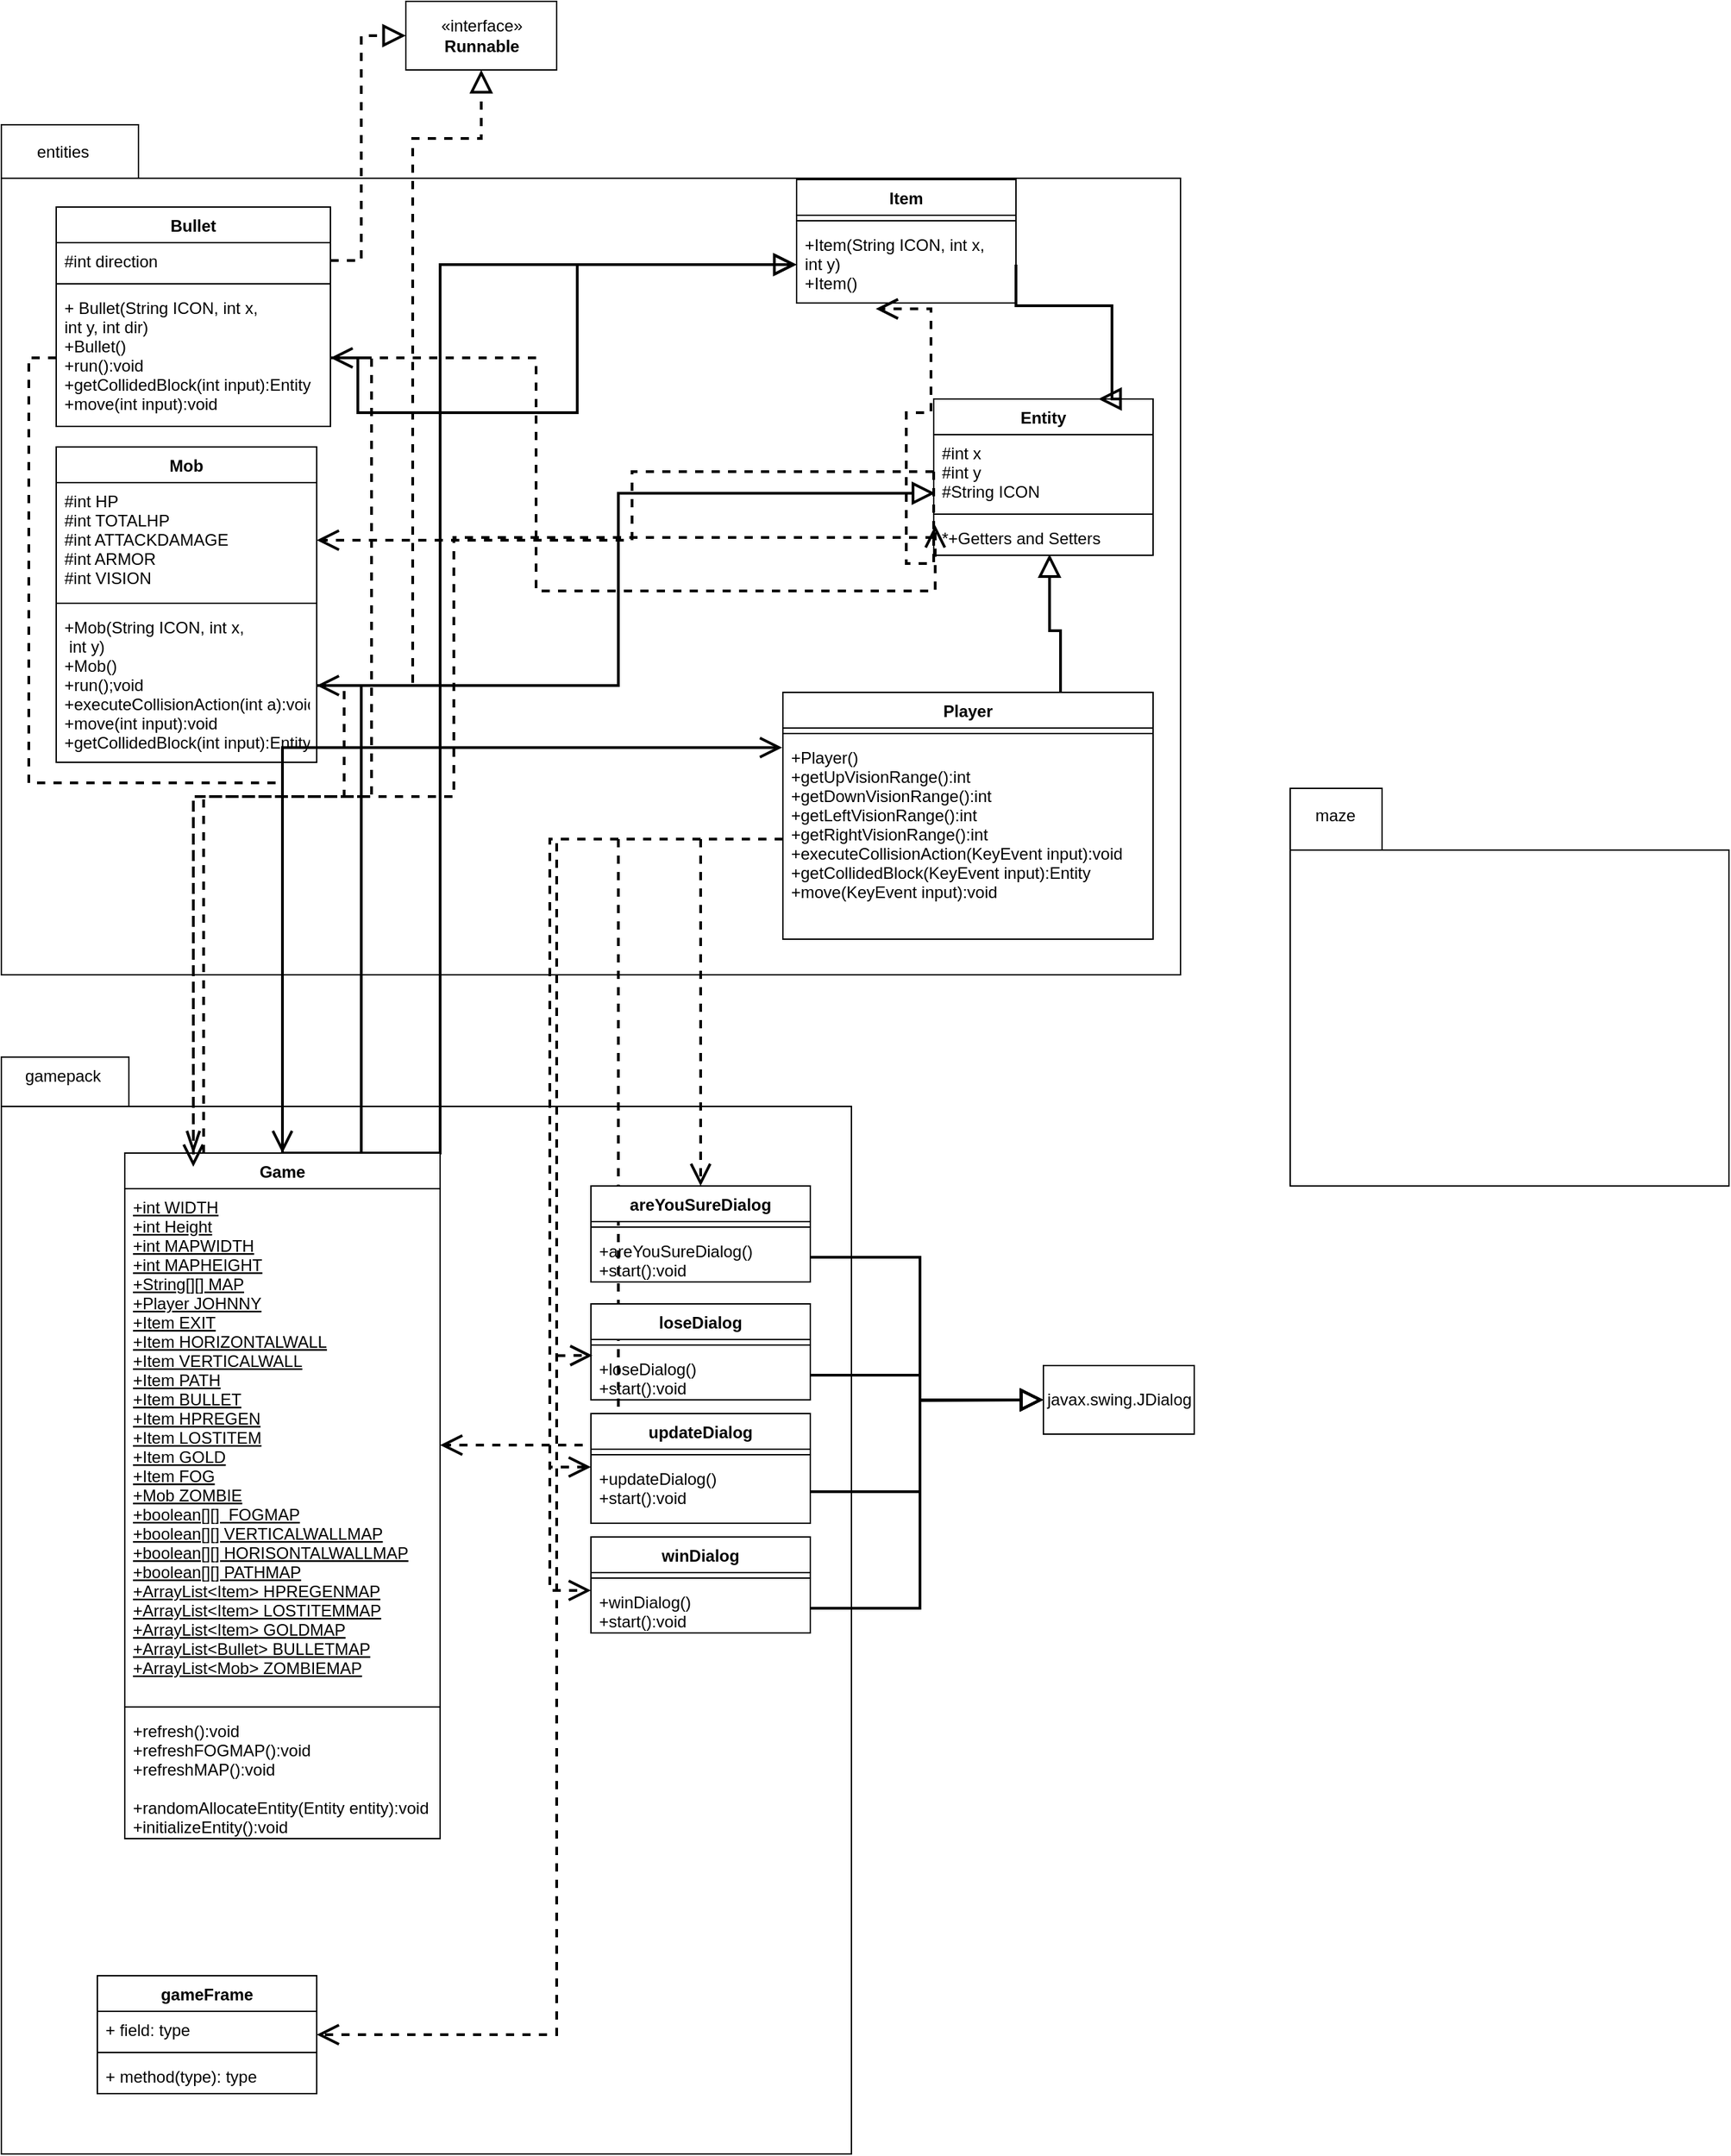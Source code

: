 <mxfile version="12.4.3" type="github" pages="1">
  <diagram id="B9Cvt5agYZ9p2t9ETUK0" name="Page-1">
    <mxGraphModel dx="2317" dy="2388" grid="1" gridSize="10" guides="1" tooltips="1" connect="1" arrows="1" fold="1" page="1" pageScale="1" pageWidth="1027" pageHeight="1169" math="0" shadow="0">
      <root>
        <mxCell id="0"/>
        <mxCell id="1" parent="0"/>
        <mxCell id="mB6jomAD2jCTmLeUliyk-9" value="&lt;p&gt;&lt;br&gt;&lt;/p&gt;" style="shape=folder;fontStyle=1;spacingTop=10;tabWidth=100;tabHeight=39;tabPosition=left;html=1;align=center;" vertex="1" parent="1">
          <mxGeometry x="70" y="-110" width="860" height="620" as="geometry"/>
        </mxCell>
        <mxCell id="mB6jomAD2jCTmLeUliyk-10" value="" style="shape=folder;fontStyle=1;spacingTop=10;tabWidth=67;tabHeight=45;tabPosition=left;html=1;align=center;" vertex="1" parent="1">
          <mxGeometry x="1010" y="374" width="320" height="290" as="geometry"/>
        </mxCell>
        <mxCell id="mB6jomAD2jCTmLeUliyk-11" value="" style="shape=folder;fontStyle=1;spacingTop=10;tabWidth=93;tabHeight=36;tabPosition=left;html=1;" vertex="1" parent="1">
          <mxGeometry x="70" y="570" width="620" height="800" as="geometry"/>
        </mxCell>
        <mxCell id="mB6jomAD2jCTmLeUliyk-17" value="gamepack" style="text;html=1;strokeColor=none;fillColor=none;align=center;verticalAlign=middle;whiteSpace=wrap;rounded=0;" vertex="1" parent="1">
          <mxGeometry x="80" y="574" width="70" height="20" as="geometry"/>
        </mxCell>
        <mxCell id="mB6jomAD2jCTmLeUliyk-18" value="maze" style="text;html=1;strokeColor=none;fillColor=none;align=center;verticalAlign=middle;whiteSpace=wrap;rounded=0;" vertex="1" parent="1">
          <mxGeometry x="1023" y="384" width="40" height="20" as="geometry"/>
        </mxCell>
        <mxCell id="mB6jomAD2jCTmLeUliyk-19" value="entities" style="text;html=1;strokeColor=none;fillColor=none;align=center;verticalAlign=middle;whiteSpace=wrap;rounded=0;" vertex="1" parent="1">
          <mxGeometry x="90" y="-100" width="50" height="20" as="geometry"/>
        </mxCell>
        <mxCell id="mB6jomAD2jCTmLeUliyk-20" value="«interface»&lt;br&gt;&lt;b&gt;Runnable&lt;/b&gt;" style="html=1;" vertex="1" parent="1">
          <mxGeometry x="365" y="-200" width="110" height="50" as="geometry"/>
        </mxCell>
        <mxCell id="mB6jomAD2jCTmLeUliyk-21" value="Bullet" style="swimlane;fontStyle=1;align=center;verticalAlign=top;childLayout=stackLayout;horizontal=1;startSize=26;horizontalStack=0;resizeParent=1;resizeParentMax=0;resizeLast=0;collapsible=1;marginBottom=0;" vertex="1" parent="1">
          <mxGeometry x="110" y="-50" width="200" height="160" as="geometry"/>
        </mxCell>
        <mxCell id="mB6jomAD2jCTmLeUliyk-22" value="#int direction" style="text;strokeColor=none;fillColor=none;align=left;verticalAlign=top;spacingLeft=4;spacingRight=4;overflow=hidden;rotatable=0;points=[[0,0.5],[1,0.5]];portConstraint=eastwest;" vertex="1" parent="mB6jomAD2jCTmLeUliyk-21">
          <mxGeometry y="26" width="200" height="26" as="geometry"/>
        </mxCell>
        <mxCell id="mB6jomAD2jCTmLeUliyk-23" value="" style="line;strokeWidth=1;fillColor=none;align=left;verticalAlign=middle;spacingTop=-1;spacingLeft=3;spacingRight=3;rotatable=0;labelPosition=right;points=[];portConstraint=eastwest;" vertex="1" parent="mB6jomAD2jCTmLeUliyk-21">
          <mxGeometry y="52" width="200" height="8" as="geometry"/>
        </mxCell>
        <mxCell id="mB6jomAD2jCTmLeUliyk-24" value="+ Bullet(String ICON, int x, &#xa;int y, int dir)&#xa;+Bullet()&#xa;+run():void&#xa;+getCollidedBlock(int input):Entity&#xa;+move(int input):void" style="text;strokeColor=none;fillColor=none;align=left;verticalAlign=top;spacingLeft=4;spacingRight=4;overflow=hidden;rotatable=0;points=[[0,0.5],[1,0.5]];portConstraint=eastwest;" vertex="1" parent="mB6jomAD2jCTmLeUliyk-21">
          <mxGeometry y="60" width="200" height="100" as="geometry"/>
        </mxCell>
        <mxCell id="mB6jomAD2jCTmLeUliyk-25" style="edgeStyle=orthogonalEdgeStyle;rounded=0;orthogonalLoop=1;jettySize=auto;html=1;exitX=1;exitY=0.5;exitDx=0;exitDy=0;entryX=0;entryY=0.5;entryDx=0;entryDy=0;dashed=1;endArrow=block;endFill=0;jumpSize=6;targetPerimeterSpacing=0;endSize=12;strokeWidth=2;" edge="1" parent="1" source="mB6jomAD2jCTmLeUliyk-22" target="mB6jomAD2jCTmLeUliyk-20">
          <mxGeometry relative="1" as="geometry"/>
        </mxCell>
        <mxCell id="mB6jomAD2jCTmLeUliyk-28" value="Item" style="swimlane;fontStyle=1;align=center;verticalAlign=top;childLayout=stackLayout;horizontal=1;startSize=26;horizontalStack=0;resizeParent=1;resizeParentMax=0;resizeLast=0;collapsible=1;marginBottom=0;" vertex="1" parent="1">
          <mxGeometry x="650" y="-70" width="160" height="90" as="geometry"/>
        </mxCell>
        <mxCell id="mB6jomAD2jCTmLeUliyk-30" value="" style="line;strokeWidth=1;fillColor=none;align=left;verticalAlign=middle;spacingTop=-1;spacingLeft=3;spacingRight=3;rotatable=0;labelPosition=right;points=[];portConstraint=eastwest;" vertex="1" parent="mB6jomAD2jCTmLeUliyk-28">
          <mxGeometry y="26" width="160" height="8" as="geometry"/>
        </mxCell>
        <mxCell id="mB6jomAD2jCTmLeUliyk-31" value="+Item(String ICON, int x,&#xa;int y)&#xa;+Item()" style="text;strokeColor=none;fillColor=none;align=left;verticalAlign=top;spacingLeft=4;spacingRight=4;overflow=hidden;rotatable=0;points=[[0,0.5],[1,0.5]];portConstraint=eastwest;" vertex="1" parent="mB6jomAD2jCTmLeUliyk-28">
          <mxGeometry y="34" width="160" height="56" as="geometry"/>
        </mxCell>
        <mxCell id="mB6jomAD2jCTmLeUliyk-33" style="edgeStyle=orthogonalEdgeStyle;rounded=0;jumpSize=6;orthogonalLoop=1;jettySize=auto;html=1;exitX=1;exitY=0.5;exitDx=0;exitDy=0;endArrow=block;endFill=0;endSize=12;targetPerimeterSpacing=0;strokeWidth=2;" edge="1" parent="1" source="mB6jomAD2jCTmLeUliyk-24" target="mB6jomAD2jCTmLeUliyk-31">
          <mxGeometry relative="1" as="geometry">
            <mxPoint x="400" y="140" as="targetPoint"/>
            <Array as="points">
              <mxPoint x="330" y="60"/>
              <mxPoint x="330" y="100"/>
              <mxPoint x="490" y="100"/>
            </Array>
          </mxGeometry>
        </mxCell>
        <mxCell id="mB6jomAD2jCTmLeUliyk-93" style="edgeStyle=orthogonalEdgeStyle;rounded=0;jumpSize=6;orthogonalLoop=1;jettySize=auto;html=1;exitX=0.5;exitY=0;exitDx=0;exitDy=0;entryX=-0.002;entryY=0.043;entryDx=0;entryDy=0;entryPerimeter=0;endArrow=open;endFill=0;endSize=12;targetPerimeterSpacing=0;strokeWidth=2;" edge="1" parent="1" source="mB6jomAD2jCTmLeUliyk-34" target="mB6jomAD2jCTmLeUliyk-60">
          <mxGeometry relative="1" as="geometry"/>
        </mxCell>
        <mxCell id="mB6jomAD2jCTmLeUliyk-95" style="edgeStyle=orthogonalEdgeStyle;rounded=0;jumpSize=6;orthogonalLoop=1;jettySize=auto;html=1;exitX=0.5;exitY=0;exitDx=0;exitDy=0;endArrow=open;endFill=0;endSize=12;targetPerimeterSpacing=0;strokeWidth=2;" edge="1" parent="1" source="mB6jomAD2jCTmLeUliyk-34" target="mB6jomAD2jCTmLeUliyk-31">
          <mxGeometry relative="1" as="geometry">
            <Array as="points">
              <mxPoint x="390" y="640"/>
              <mxPoint x="390" y="-8"/>
            </Array>
          </mxGeometry>
        </mxCell>
        <mxCell id="mB6jomAD2jCTmLeUliyk-96" style="edgeStyle=orthogonalEdgeStyle;rounded=0;jumpSize=6;orthogonalLoop=1;jettySize=auto;html=1;exitX=0.75;exitY=0;exitDx=0;exitDy=0;endArrow=open;endFill=0;endSize=12;targetPerimeterSpacing=0;strokeWidth=2;" edge="1" parent="1" source="mB6jomAD2jCTmLeUliyk-34" target="mB6jomAD2jCTmLeUliyk-48">
          <mxGeometry relative="1" as="geometry"/>
        </mxCell>
        <mxCell id="mB6jomAD2jCTmLeUliyk-97" style="edgeStyle=orthogonalEdgeStyle;rounded=0;jumpSize=6;orthogonalLoop=1;jettySize=auto;html=1;exitX=0.25;exitY=0;exitDx=0;exitDy=0;endArrow=open;endFill=0;endSize=12;targetPerimeterSpacing=0;strokeWidth=2;dashed=1;" edge="1" parent="1" source="mB6jomAD2jCTmLeUliyk-34" target="mB6jomAD2jCTmLeUliyk-24">
          <mxGeometry relative="1" as="geometry"/>
        </mxCell>
        <mxCell id="mB6jomAD2jCTmLeUliyk-34" value="Game" style="swimlane;fontStyle=1;align=center;verticalAlign=top;childLayout=stackLayout;horizontal=1;startSize=26;horizontalStack=0;resizeParent=1;resizeParentMax=0;resizeLast=0;collapsible=1;marginBottom=0;" vertex="1" parent="1">
          <mxGeometry x="160" y="640" width="230" height="500" as="geometry"/>
        </mxCell>
        <mxCell id="mB6jomAD2jCTmLeUliyk-35" value="+int WIDTH&#xa;+int Height&#xa;+int MAPWIDTH&#xa;+int MAPHEIGHT&#xa;+String[][] MAP&#xa;+Player JOHNNY&#xa;+Item EXIT&#xa;+Item HORIZONTALWALL&#xa;+Item VERTICALWALL&#xa;+Item PATH&#xa;+Item BULLET&#xa;+Item HPREGEN&#xa;+Item LOSTITEM&#xa;+Item GOLD&#xa;+Item FOG&#xa;+Mob ZOMBIE&#xa;+boolean[][]  FOGMAP&#xa;+boolean[][] VERTICALWALLMAP&#xa;+boolean[][] HORISONTALWALLMAP&#xa;+boolean[][] PATHMAP&#xa;+ArrayList&lt;Item&gt; HPREGENMAP&#xa;+ArrayList&lt;Item&gt; LOSTITEMMAP&#xa;+ArrayList&lt;Item&gt; GOLDMAP&#xa;+ArrayList&lt;Bullet&gt; BULLETMAP&#xa;+ArrayList&lt;Mob&gt; ZOMBIEMAP" style="text;strokeColor=none;fillColor=none;align=left;verticalAlign=top;spacingLeft=4;spacingRight=4;overflow=hidden;rotatable=0;points=[[0,0.5],[1,0.5]];portConstraint=eastwest;fontStyle=4" vertex="1" parent="mB6jomAD2jCTmLeUliyk-34">
          <mxGeometry y="26" width="230" height="374" as="geometry"/>
        </mxCell>
        <mxCell id="mB6jomAD2jCTmLeUliyk-36" value="" style="line;strokeWidth=1;fillColor=none;align=left;verticalAlign=middle;spacingTop=-1;spacingLeft=3;spacingRight=3;rotatable=0;labelPosition=right;points=[];portConstraint=eastwest;" vertex="1" parent="mB6jomAD2jCTmLeUliyk-34">
          <mxGeometry y="400" width="230" height="8" as="geometry"/>
        </mxCell>
        <mxCell id="mB6jomAD2jCTmLeUliyk-37" value="+refresh():void&#xa;+refreshFOGMAP():void&#xa;+refreshMAP():void&#xa;&#xa;+randomAllocateEntity(Entity entity):void&#xa;+initializeEntity():void" style="text;strokeColor=none;fillColor=none;align=left;verticalAlign=top;spacingLeft=4;spacingRight=4;overflow=hidden;rotatable=0;points=[[0,0.5],[1,0.5]];portConstraint=eastwest;fontStyle=0" vertex="1" parent="mB6jomAD2jCTmLeUliyk-34">
          <mxGeometry y="408" width="230" height="92" as="geometry"/>
        </mxCell>
        <mxCell id="mB6jomAD2jCTmLeUliyk-38" style="edgeStyle=orthogonalEdgeStyle;rounded=0;jumpSize=6;orthogonalLoop=1;jettySize=auto;html=1;exitX=0;exitY=0.5;exitDx=0;exitDy=0;endArrow=open;endFill=0;endSize=12;targetPerimeterSpacing=0;strokeWidth=2;dashed=1;" edge="1" parent="1" source="mB6jomAD2jCTmLeUliyk-24" target="mB6jomAD2jCTmLeUliyk-34">
          <mxGeometry relative="1" as="geometry"/>
        </mxCell>
        <mxCell id="mB6jomAD2jCTmLeUliyk-39" value="Entity" style="swimlane;fontStyle=1;align=center;verticalAlign=top;childLayout=stackLayout;horizontal=1;startSize=26;horizontalStack=0;resizeParent=1;resizeParentMax=0;resizeLast=0;collapsible=1;marginBottom=0;" vertex="1" parent="1">
          <mxGeometry x="750" y="90" width="160" height="114" as="geometry"/>
        </mxCell>
        <mxCell id="mB6jomAD2jCTmLeUliyk-40" value="#int x&#xa;#int y&#xa;#String ICON" style="text;strokeColor=none;fillColor=none;align=left;verticalAlign=top;spacingLeft=4;spacingRight=4;overflow=hidden;rotatable=0;points=[[0,0.5],[1,0.5]];portConstraint=eastwest;" vertex="1" parent="mB6jomAD2jCTmLeUliyk-39">
          <mxGeometry y="26" width="160" height="54" as="geometry"/>
        </mxCell>
        <mxCell id="mB6jomAD2jCTmLeUliyk-41" value="" style="line;strokeWidth=1;fillColor=none;align=left;verticalAlign=middle;spacingTop=-1;spacingLeft=3;spacingRight=3;rotatable=0;labelPosition=right;points=[];portConstraint=eastwest;" vertex="1" parent="mB6jomAD2jCTmLeUliyk-39">
          <mxGeometry y="80" width="160" height="8" as="geometry"/>
        </mxCell>
        <mxCell id="mB6jomAD2jCTmLeUliyk-42" value="*+Getters and Setters" style="text;strokeColor=none;fillColor=none;align=left;verticalAlign=top;spacingLeft=4;spacingRight=4;overflow=hidden;rotatable=0;points=[[0,0.5],[1,0.5]];portConstraint=eastwest;" vertex="1" parent="mB6jomAD2jCTmLeUliyk-39">
          <mxGeometry y="88" width="160" height="26" as="geometry"/>
        </mxCell>
        <mxCell id="mB6jomAD2jCTmLeUliyk-43" style="edgeStyle=orthogonalEdgeStyle;rounded=0;jumpSize=6;orthogonalLoop=1;jettySize=auto;html=1;exitX=0;exitY=0.5;exitDx=0;exitDy=0;entryX=0.361;entryY=1.077;entryDx=0;entryDy=0;dashed=1;endArrow=open;endFill=0;endSize=12;targetPerimeterSpacing=0;strokeWidth=2;entryPerimeter=0;" edge="1" parent="1" source="mB6jomAD2jCTmLeUliyk-40" target="mB6jomAD2jCTmLeUliyk-31">
          <mxGeometry relative="1" as="geometry">
            <Array as="points">
              <mxPoint x="750" y="210"/>
              <mxPoint x="730" y="210"/>
              <mxPoint x="730" y="100"/>
              <mxPoint x="748" y="100"/>
              <mxPoint x="748" y="24"/>
            </Array>
          </mxGeometry>
        </mxCell>
        <mxCell id="mB6jomAD2jCTmLeUliyk-44" style="edgeStyle=orthogonalEdgeStyle;rounded=0;jumpSize=6;orthogonalLoop=1;jettySize=auto;html=1;exitX=0;exitY=0.5;exitDx=0;exitDy=0;dashed=1;endArrow=open;endFill=0;endSize=12;targetPerimeterSpacing=0;strokeWidth=2;" edge="1" parent="1" source="mB6jomAD2jCTmLeUliyk-42">
          <mxGeometry relative="1" as="geometry">
            <mxPoint x="210" y="650" as="targetPoint"/>
            <Array as="points">
              <mxPoint x="400" y="380"/>
              <mxPoint x="210" y="380"/>
            </Array>
          </mxGeometry>
        </mxCell>
        <mxCell id="mB6jomAD2jCTmLeUliyk-45" value="Mob" style="swimlane;fontStyle=1;align=center;verticalAlign=top;childLayout=stackLayout;horizontal=1;startSize=26;horizontalStack=0;resizeParent=1;resizeParentMax=0;resizeLast=0;collapsible=1;marginBottom=0;" vertex="1" parent="1">
          <mxGeometry x="110" y="125" width="190" height="230" as="geometry"/>
        </mxCell>
        <mxCell id="mB6jomAD2jCTmLeUliyk-46" value="#int HP&#xa;#int TOTALHP&#xa;#int ATTACKDAMAGE&#xa;#int ARMOR&#xa;#int VISION" style="text;strokeColor=none;fillColor=none;align=left;verticalAlign=top;spacingLeft=4;spacingRight=4;overflow=hidden;rotatable=0;points=[[0,0.5],[1,0.5]];portConstraint=eastwest;" vertex="1" parent="mB6jomAD2jCTmLeUliyk-45">
          <mxGeometry y="26" width="190" height="84" as="geometry"/>
        </mxCell>
        <mxCell id="mB6jomAD2jCTmLeUliyk-47" value="" style="line;strokeWidth=1;fillColor=none;align=left;verticalAlign=middle;spacingTop=-1;spacingLeft=3;spacingRight=3;rotatable=0;labelPosition=right;points=[];portConstraint=eastwest;" vertex="1" parent="mB6jomAD2jCTmLeUliyk-45">
          <mxGeometry y="110" width="190" height="8" as="geometry"/>
        </mxCell>
        <mxCell id="mB6jomAD2jCTmLeUliyk-48" value="+Mob(String ICON, int x,&#xa; int y)&#xa;+Mob()&#xa;+run();void&#xa;+executeCollisionAction(int a):void&#xa;+move(int input):void&#xa;+getCollidedBlock(int input):Entity" style="text;strokeColor=none;fillColor=none;align=left;verticalAlign=top;spacingLeft=4;spacingRight=4;overflow=hidden;rotatable=0;points=[[0,0.5],[1,0.5]];portConstraint=eastwest;" vertex="1" parent="mB6jomAD2jCTmLeUliyk-45">
          <mxGeometry y="118" width="190" height="112" as="geometry"/>
        </mxCell>
        <mxCell id="mB6jomAD2jCTmLeUliyk-49" style="edgeStyle=orthogonalEdgeStyle;rounded=0;jumpSize=6;orthogonalLoop=1;jettySize=auto;html=1;exitX=0;exitY=0.5;exitDx=0;exitDy=0;entryX=1;entryY=0.5;entryDx=0;entryDy=0;dashed=1;endArrow=open;endFill=0;endSize=12;targetPerimeterSpacing=0;strokeWidth=2;" edge="1" parent="1" source="mB6jomAD2jCTmLeUliyk-40" target="mB6jomAD2jCTmLeUliyk-46">
          <mxGeometry relative="1" as="geometry"/>
        </mxCell>
        <mxCell id="mB6jomAD2jCTmLeUliyk-51" style="edgeStyle=orthogonalEdgeStyle;rounded=0;jumpSize=6;orthogonalLoop=1;jettySize=auto;html=1;exitX=1;exitY=0.5;exitDx=0;exitDy=0;entryX=0.75;entryY=0;entryDx=0;entryDy=0;endArrow=block;endFill=0;endSize=12;targetPerimeterSpacing=0;strokeWidth=2;" edge="1" parent="1" source="mB6jomAD2jCTmLeUliyk-31" target="mB6jomAD2jCTmLeUliyk-39">
          <mxGeometry relative="1" as="geometry">
            <mxPoint x="560" y="140" as="sourcePoint"/>
            <Array as="points">
              <mxPoint x="880" y="22"/>
            </Array>
          </mxGeometry>
        </mxCell>
        <mxCell id="mB6jomAD2jCTmLeUliyk-52" style="edgeStyle=orthogonalEdgeStyle;rounded=0;jumpSize=6;orthogonalLoop=1;jettySize=auto;html=1;exitX=1;exitY=0.5;exitDx=0;exitDy=0;entryX=0.007;entryY=0.158;entryDx=0;entryDy=0;entryPerimeter=0;endArrow=open;endFill=0;endSize=12;targetPerimeterSpacing=0;strokeWidth=2;dashed=1;" edge="1" parent="1" source="mB6jomAD2jCTmLeUliyk-24" target="mB6jomAD2jCTmLeUliyk-42">
          <mxGeometry relative="1" as="geometry">
            <Array as="points">
              <mxPoint x="460" y="60"/>
              <mxPoint x="460" y="230"/>
              <mxPoint x="751" y="230"/>
            </Array>
          </mxGeometry>
        </mxCell>
        <mxCell id="mB6jomAD2jCTmLeUliyk-53" style="edgeStyle=orthogonalEdgeStyle;rounded=0;jumpSize=6;orthogonalLoop=1;jettySize=auto;html=1;exitX=1;exitY=0.5;exitDx=0;exitDy=0;dashed=1;endArrow=openThin;endFill=0;endSize=12;targetPerimeterSpacing=0;strokeWidth=2;" edge="1" parent="1" source="mB6jomAD2jCTmLeUliyk-48" target="mB6jomAD2jCTmLeUliyk-34">
          <mxGeometry relative="1" as="geometry">
            <mxPoint x="210" y="650" as="targetPoint"/>
            <Array as="points">
              <mxPoint x="320" y="299"/>
              <mxPoint x="320" y="380"/>
              <mxPoint x="210" y="380"/>
            </Array>
          </mxGeometry>
        </mxCell>
        <mxCell id="mB6jomAD2jCTmLeUliyk-55" style="edgeStyle=orthogonalEdgeStyle;rounded=0;jumpSize=6;orthogonalLoop=1;jettySize=auto;html=1;exitX=1;exitY=0.5;exitDx=0;exitDy=0;entryX=0.007;entryY=0.792;entryDx=0;entryDy=0;entryPerimeter=0;endArrow=block;endFill=0;endSize=12;targetPerimeterSpacing=0;strokeWidth=2;" edge="1" parent="1" source="mB6jomAD2jCTmLeUliyk-48" target="mB6jomAD2jCTmLeUliyk-40">
          <mxGeometry relative="1" as="geometry"/>
        </mxCell>
        <mxCell id="mB6jomAD2jCTmLeUliyk-56" style="edgeStyle=orthogonalEdgeStyle;rounded=0;jumpSize=6;orthogonalLoop=1;jettySize=auto;html=1;exitX=1;exitY=0.5;exitDx=0;exitDy=0;entryX=0.5;entryY=1;entryDx=0;entryDy=0;endArrow=block;endFill=0;endSize=12;targetPerimeterSpacing=0;strokeWidth=2;dashed=1;" edge="1" parent="1" source="mB6jomAD2jCTmLeUliyk-48" target="mB6jomAD2jCTmLeUliyk-20">
          <mxGeometry relative="1" as="geometry">
            <Array as="points">
              <mxPoint x="370" y="299"/>
              <mxPoint x="370" y="-100"/>
              <mxPoint x="420" y="-100"/>
            </Array>
          </mxGeometry>
        </mxCell>
        <mxCell id="mB6jomAD2jCTmLeUliyk-87" style="edgeStyle=orthogonalEdgeStyle;rounded=0;jumpSize=6;orthogonalLoop=1;jettySize=auto;html=1;exitX=0.75;exitY=0;exitDx=0;exitDy=0;entryX=0.528;entryY=0.97;entryDx=0;entryDy=0;entryPerimeter=0;endArrow=block;endFill=0;endSize=12;targetPerimeterSpacing=0;strokeWidth=2;" edge="1" parent="1" source="mB6jomAD2jCTmLeUliyk-57" target="mB6jomAD2jCTmLeUliyk-42">
          <mxGeometry relative="1" as="geometry"/>
        </mxCell>
        <mxCell id="mB6jomAD2jCTmLeUliyk-57" value="Player" style="swimlane;fontStyle=1;align=center;verticalAlign=top;childLayout=stackLayout;horizontal=1;startSize=26;horizontalStack=0;resizeParent=1;resizeParentMax=0;resizeLast=0;collapsible=1;marginBottom=0;" vertex="1" parent="1">
          <mxGeometry x="640" y="304" width="270" height="180" as="geometry"/>
        </mxCell>
        <mxCell id="mB6jomAD2jCTmLeUliyk-59" value="" style="line;strokeWidth=1;fillColor=none;align=left;verticalAlign=middle;spacingTop=-1;spacingLeft=3;spacingRight=3;rotatable=0;labelPosition=right;points=[];portConstraint=eastwest;" vertex="1" parent="mB6jomAD2jCTmLeUliyk-57">
          <mxGeometry y="26" width="270" height="8" as="geometry"/>
        </mxCell>
        <mxCell id="mB6jomAD2jCTmLeUliyk-60" value="+Player()&#xa;+getUpVisionRange():int&#xa;+getDownVisionRange():int&#xa;+getLeftVisionRange():int&#xa;+getRightVisionRange():int&#xa;+executeCollisionAction(KeyEvent input):void&#xa;+getCollidedBlock(KeyEvent input):Entity&#xa;+move(KeyEvent input):void" style="text;strokeColor=none;fillColor=none;align=left;verticalAlign=top;spacingLeft=4;spacingRight=4;overflow=hidden;rotatable=0;points=[[0,0.5],[1,0.5]];portConstraint=eastwest;" vertex="1" parent="mB6jomAD2jCTmLeUliyk-57">
          <mxGeometry y="34" width="270" height="146" as="geometry"/>
        </mxCell>
        <mxCell id="mB6jomAD2jCTmLeUliyk-61" style="edgeStyle=orthogonalEdgeStyle;rounded=0;jumpSize=6;orthogonalLoop=1;jettySize=auto;html=1;exitX=0;exitY=0.5;exitDx=0;exitDy=0;entryX=1;entryY=0.5;entryDx=0;entryDy=0;dashed=1;endArrow=open;endFill=0;endSize=12;targetPerimeterSpacing=0;strokeWidth=2;" edge="1" parent="1" source="mB6jomAD2jCTmLeUliyk-60" target="mB6jomAD2jCTmLeUliyk-35">
          <mxGeometry relative="1" as="geometry"/>
        </mxCell>
        <mxCell id="mB6jomAD2jCTmLeUliyk-62" value="areYouSureDialog" style="swimlane;fontStyle=1;align=center;verticalAlign=top;childLayout=stackLayout;horizontal=1;startSize=26;horizontalStack=0;resizeParent=1;resizeParentMax=0;resizeLast=0;collapsible=1;marginBottom=0;" vertex="1" parent="1">
          <mxGeometry x="500" y="664" width="160" height="70" as="geometry"/>
        </mxCell>
        <mxCell id="mB6jomAD2jCTmLeUliyk-64" value="" style="line;strokeWidth=1;fillColor=none;align=left;verticalAlign=middle;spacingTop=-1;spacingLeft=3;spacingRight=3;rotatable=0;labelPosition=right;points=[];portConstraint=eastwest;" vertex="1" parent="mB6jomAD2jCTmLeUliyk-62">
          <mxGeometry y="26" width="160" height="8" as="geometry"/>
        </mxCell>
        <mxCell id="mB6jomAD2jCTmLeUliyk-65" value="+areYouSureDialog()&#xa;+start():void" style="text;strokeColor=none;fillColor=none;align=left;verticalAlign=top;spacingLeft=4;spacingRight=4;overflow=hidden;rotatable=0;points=[[0,0.5],[1,0.5]];portConstraint=eastwest;" vertex="1" parent="mB6jomAD2jCTmLeUliyk-62">
          <mxGeometry y="34" width="160" height="36" as="geometry"/>
        </mxCell>
        <mxCell id="mB6jomAD2jCTmLeUliyk-66" style="edgeStyle=orthogonalEdgeStyle;rounded=0;jumpSize=6;orthogonalLoop=1;jettySize=auto;html=1;exitX=0;exitY=0.5;exitDx=0;exitDy=0;entryX=0.5;entryY=0;entryDx=0;entryDy=0;dashed=1;endArrow=open;endFill=0;endSize=12;targetPerimeterSpacing=0;strokeWidth=2;" edge="1" parent="1" source="mB6jomAD2jCTmLeUliyk-60" target="mB6jomAD2jCTmLeUliyk-62">
          <mxGeometry relative="1" as="geometry"/>
        </mxCell>
        <mxCell id="mB6jomAD2jCTmLeUliyk-67" value="loseDialog&#xa;" style="swimlane;fontStyle=1;align=center;verticalAlign=top;childLayout=stackLayout;horizontal=1;startSize=26;horizontalStack=0;resizeParent=1;resizeParentMax=0;resizeLast=0;collapsible=1;marginBottom=0;" vertex="1" parent="1">
          <mxGeometry x="500" y="750" width="160" height="70" as="geometry"/>
        </mxCell>
        <mxCell id="mB6jomAD2jCTmLeUliyk-69" value="" style="line;strokeWidth=1;fillColor=none;align=left;verticalAlign=middle;spacingTop=-1;spacingLeft=3;spacingRight=3;rotatable=0;labelPosition=right;points=[];portConstraint=eastwest;" vertex="1" parent="mB6jomAD2jCTmLeUliyk-67">
          <mxGeometry y="26" width="160" height="8" as="geometry"/>
        </mxCell>
        <mxCell id="mB6jomAD2jCTmLeUliyk-70" value="+loseDialog()&#xa;+start():void" style="text;strokeColor=none;fillColor=none;align=left;verticalAlign=top;spacingLeft=4;spacingRight=4;overflow=hidden;rotatable=0;points=[[0,0.5],[1,0.5]];portConstraint=eastwest;" vertex="1" parent="mB6jomAD2jCTmLeUliyk-67">
          <mxGeometry y="34" width="160" height="36" as="geometry"/>
        </mxCell>
        <mxCell id="mB6jomAD2jCTmLeUliyk-71" style="edgeStyle=orthogonalEdgeStyle;rounded=0;jumpSize=6;orthogonalLoop=1;jettySize=auto;html=1;exitX=0;exitY=0.5;exitDx=0;exitDy=0;dashed=1;endArrow=open;endFill=0;endSize=12;targetPerimeterSpacing=0;strokeWidth=2;entryX=0.007;entryY=0.102;entryDx=0;entryDy=0;entryPerimeter=0;" edge="1" parent="1" source="mB6jomAD2jCTmLeUliyk-60" target="mB6jomAD2jCTmLeUliyk-70">
          <mxGeometry relative="1" as="geometry">
            <mxPoint x="500" y="820" as="targetPoint"/>
            <Array as="points">
              <mxPoint x="470" y="411"/>
              <mxPoint x="470" y="788"/>
            </Array>
          </mxGeometry>
        </mxCell>
        <mxCell id="mB6jomAD2jCTmLeUliyk-72" value="gameFrame" style="swimlane;fontStyle=1;align=center;verticalAlign=top;childLayout=stackLayout;horizontal=1;startSize=26;horizontalStack=0;resizeParent=1;resizeParentMax=0;resizeLast=0;collapsible=1;marginBottom=0;" vertex="1" parent="1">
          <mxGeometry x="140" y="1240" width="160" height="86" as="geometry"/>
        </mxCell>
        <mxCell id="mB6jomAD2jCTmLeUliyk-73" value="+ field: type" style="text;strokeColor=none;fillColor=none;align=left;verticalAlign=top;spacingLeft=4;spacingRight=4;overflow=hidden;rotatable=0;points=[[0,0.5],[1,0.5]];portConstraint=eastwest;" vertex="1" parent="mB6jomAD2jCTmLeUliyk-72">
          <mxGeometry y="26" width="160" height="26" as="geometry"/>
        </mxCell>
        <mxCell id="mB6jomAD2jCTmLeUliyk-74" value="" style="line;strokeWidth=1;fillColor=none;align=left;verticalAlign=middle;spacingTop=-1;spacingLeft=3;spacingRight=3;rotatable=0;labelPosition=right;points=[];portConstraint=eastwest;" vertex="1" parent="mB6jomAD2jCTmLeUliyk-72">
          <mxGeometry y="52" width="160" height="8" as="geometry"/>
        </mxCell>
        <mxCell id="mB6jomAD2jCTmLeUliyk-75" value="+ method(type): type" style="text;strokeColor=none;fillColor=none;align=left;verticalAlign=top;spacingLeft=4;spacingRight=4;overflow=hidden;rotatable=0;points=[[0,0.5],[1,0.5]];portConstraint=eastwest;" vertex="1" parent="mB6jomAD2jCTmLeUliyk-72">
          <mxGeometry y="60" width="160" height="26" as="geometry"/>
        </mxCell>
        <mxCell id="mB6jomAD2jCTmLeUliyk-76" style="edgeStyle=orthogonalEdgeStyle;rounded=0;jumpSize=6;orthogonalLoop=1;jettySize=auto;html=1;exitX=0;exitY=0.5;exitDx=0;exitDy=0;entryX=1;entryY=0.5;entryDx=0;entryDy=0;dashed=1;endArrow=open;endFill=0;endSize=12;targetPerimeterSpacing=0;strokeWidth=2;" edge="1" parent="1" source="mB6jomAD2jCTmLeUliyk-60" target="mB6jomAD2jCTmLeUliyk-72">
          <mxGeometry relative="1" as="geometry"/>
        </mxCell>
        <mxCell id="mB6jomAD2jCTmLeUliyk-77" value="updateDialog" style="swimlane;fontStyle=1;align=center;verticalAlign=top;childLayout=stackLayout;horizontal=1;startSize=26;horizontalStack=0;resizeParent=1;resizeParentMax=0;resizeLast=0;collapsible=1;marginBottom=0;" vertex="1" parent="1">
          <mxGeometry x="500" y="830" width="160" height="80" as="geometry"/>
        </mxCell>
        <mxCell id="mB6jomAD2jCTmLeUliyk-79" value="" style="line;strokeWidth=1;fillColor=none;align=left;verticalAlign=middle;spacingTop=-1;spacingLeft=3;spacingRight=3;rotatable=0;labelPosition=right;points=[];portConstraint=eastwest;" vertex="1" parent="mB6jomAD2jCTmLeUliyk-77">
          <mxGeometry y="26" width="160" height="8" as="geometry"/>
        </mxCell>
        <mxCell id="mB6jomAD2jCTmLeUliyk-80" value="+updateDialog()&#xa;+start():void" style="text;strokeColor=none;fillColor=none;align=left;verticalAlign=top;spacingLeft=4;spacingRight=4;overflow=hidden;rotatable=0;points=[[0,0.5],[1,0.5]];portConstraint=eastwest;" vertex="1" parent="mB6jomAD2jCTmLeUliyk-77">
          <mxGeometry y="34" width="160" height="46" as="geometry"/>
        </mxCell>
        <mxCell id="mB6jomAD2jCTmLeUliyk-81" style="edgeStyle=orthogonalEdgeStyle;rounded=0;jumpSize=6;orthogonalLoop=1;jettySize=auto;html=1;exitX=0;exitY=0.5;exitDx=0;exitDy=0;entryX=0;entryY=0.5;entryDx=0;entryDy=0;dashed=1;endArrow=open;endFill=0;endSize=12;targetPerimeterSpacing=0;strokeWidth=2;" edge="1" parent="1" source="mB6jomAD2jCTmLeUliyk-60">
          <mxGeometry relative="1" as="geometry">
            <mxPoint x="500" y="869" as="targetPoint"/>
            <Array as="points">
              <mxPoint x="470" y="411"/>
              <mxPoint x="470" y="869"/>
            </Array>
          </mxGeometry>
        </mxCell>
        <mxCell id="mB6jomAD2jCTmLeUliyk-82" value="winDialog" style="swimlane;fontStyle=1;align=center;verticalAlign=top;childLayout=stackLayout;horizontal=1;startSize=26;horizontalStack=0;resizeParent=1;resizeParentMax=0;resizeLast=0;collapsible=1;marginBottom=0;" vertex="1" parent="1">
          <mxGeometry x="500" y="920" width="160" height="70" as="geometry"/>
        </mxCell>
        <mxCell id="mB6jomAD2jCTmLeUliyk-84" value="" style="line;strokeWidth=1;fillColor=none;align=left;verticalAlign=middle;spacingTop=-1;spacingLeft=3;spacingRight=3;rotatable=0;labelPosition=right;points=[];portConstraint=eastwest;" vertex="1" parent="mB6jomAD2jCTmLeUliyk-82">
          <mxGeometry y="26" width="160" height="8" as="geometry"/>
        </mxCell>
        <mxCell id="mB6jomAD2jCTmLeUliyk-85" value="+winDialog()&#xa;+start():void" style="text;strokeColor=none;fillColor=none;align=left;verticalAlign=top;spacingLeft=4;spacingRight=4;overflow=hidden;rotatable=0;points=[[0,0.5],[1,0.5]];portConstraint=eastwest;" vertex="1" parent="mB6jomAD2jCTmLeUliyk-82">
          <mxGeometry y="34" width="160" height="36" as="geometry"/>
        </mxCell>
        <mxCell id="mB6jomAD2jCTmLeUliyk-86" style="edgeStyle=orthogonalEdgeStyle;rounded=0;jumpSize=6;orthogonalLoop=1;jettySize=auto;html=1;exitX=0;exitY=0.5;exitDx=0;exitDy=0;entryX=0;entryY=0.5;entryDx=0;entryDy=0;dashed=1;endArrow=open;endFill=0;endSize=12;targetPerimeterSpacing=0;strokeWidth=2;" edge="1" parent="1" source="mB6jomAD2jCTmLeUliyk-60">
          <mxGeometry relative="1" as="geometry">
            <mxPoint x="500" y="959" as="targetPoint"/>
            <Array as="points">
              <mxPoint x="470" y="411"/>
              <mxPoint x="470" y="959"/>
            </Array>
          </mxGeometry>
        </mxCell>
        <mxCell id="mB6jomAD2jCTmLeUliyk-88" value="javax.swing.JDialog" style="html=1;" vertex="1" parent="1">
          <mxGeometry x="830" y="795" width="110" height="50" as="geometry"/>
        </mxCell>
        <mxCell id="mB6jomAD2jCTmLeUliyk-89" style="edgeStyle=orthogonalEdgeStyle;rounded=0;jumpSize=6;orthogonalLoop=1;jettySize=auto;html=1;exitX=1;exitY=0.5;exitDx=0;exitDy=0;entryX=0;entryY=0.5;entryDx=0;entryDy=0;endArrow=block;endFill=0;endSize=12;targetPerimeterSpacing=0;strokeWidth=2;" edge="1" parent="1" source="mB6jomAD2jCTmLeUliyk-65" target="mB6jomAD2jCTmLeUliyk-88">
          <mxGeometry relative="1" as="geometry"/>
        </mxCell>
        <mxCell id="mB6jomAD2jCTmLeUliyk-90" style="edgeStyle=orthogonalEdgeStyle;rounded=0;jumpSize=6;orthogonalLoop=1;jettySize=auto;html=1;exitX=1;exitY=0.5;exitDx=0;exitDy=0;endArrow=block;endFill=0;endSize=12;targetPerimeterSpacing=0;strokeWidth=2;" edge="1" parent="1" source="mB6jomAD2jCTmLeUliyk-70">
          <mxGeometry relative="1" as="geometry">
            <mxPoint x="830" y="820" as="targetPoint"/>
          </mxGeometry>
        </mxCell>
        <mxCell id="mB6jomAD2jCTmLeUliyk-91" style="edgeStyle=orthogonalEdgeStyle;rounded=0;jumpSize=6;orthogonalLoop=1;jettySize=auto;html=1;exitX=1;exitY=0.5;exitDx=0;exitDy=0;endArrow=block;endFill=0;endSize=12;targetPerimeterSpacing=0;strokeWidth=2;" edge="1" parent="1" source="mB6jomAD2jCTmLeUliyk-80">
          <mxGeometry relative="1" as="geometry">
            <mxPoint x="830" y="820" as="targetPoint"/>
            <Array as="points">
              <mxPoint x="740" y="887"/>
              <mxPoint x="740" y="820"/>
            </Array>
          </mxGeometry>
        </mxCell>
        <mxCell id="mB6jomAD2jCTmLeUliyk-92" style="edgeStyle=orthogonalEdgeStyle;rounded=0;jumpSize=6;orthogonalLoop=1;jettySize=auto;html=1;exitX=1;exitY=0.5;exitDx=0;exitDy=0;endArrow=block;endFill=0;endSize=12;targetPerimeterSpacing=0;strokeWidth=2;" edge="1" parent="1" source="mB6jomAD2jCTmLeUliyk-85">
          <mxGeometry relative="1" as="geometry">
            <mxPoint x="830" y="820" as="targetPoint"/>
            <Array as="points">
              <mxPoint x="740" y="972"/>
              <mxPoint x="740" y="820"/>
            </Array>
          </mxGeometry>
        </mxCell>
      </root>
    </mxGraphModel>
  </diagram>
</mxfile>
